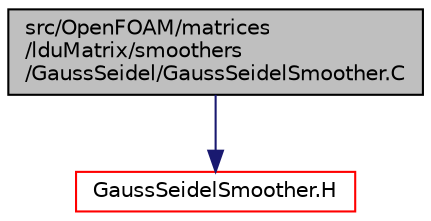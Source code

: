 digraph "src/OpenFOAM/matrices/lduMatrix/smoothers/GaussSeidel/GaussSeidelSmoother.C"
{
  bgcolor="transparent";
  edge [fontname="Helvetica",fontsize="10",labelfontname="Helvetica",labelfontsize="10"];
  node [fontname="Helvetica",fontsize="10",shape=record];
  Node1 [label="src/OpenFOAM/matrices\l/lduMatrix/smoothers\l/GaussSeidel/GaussSeidelSmoother.C",height=0.2,width=0.4,color="black", fillcolor="grey75", style="filled", fontcolor="black"];
  Node1 -> Node2 [color="midnightblue",fontsize="10",style="solid",fontname="Helvetica"];
  Node2 [label="GaussSeidelSmoother.H",height=0.2,width=0.4,color="red",URL="$a08646.html"];
}

